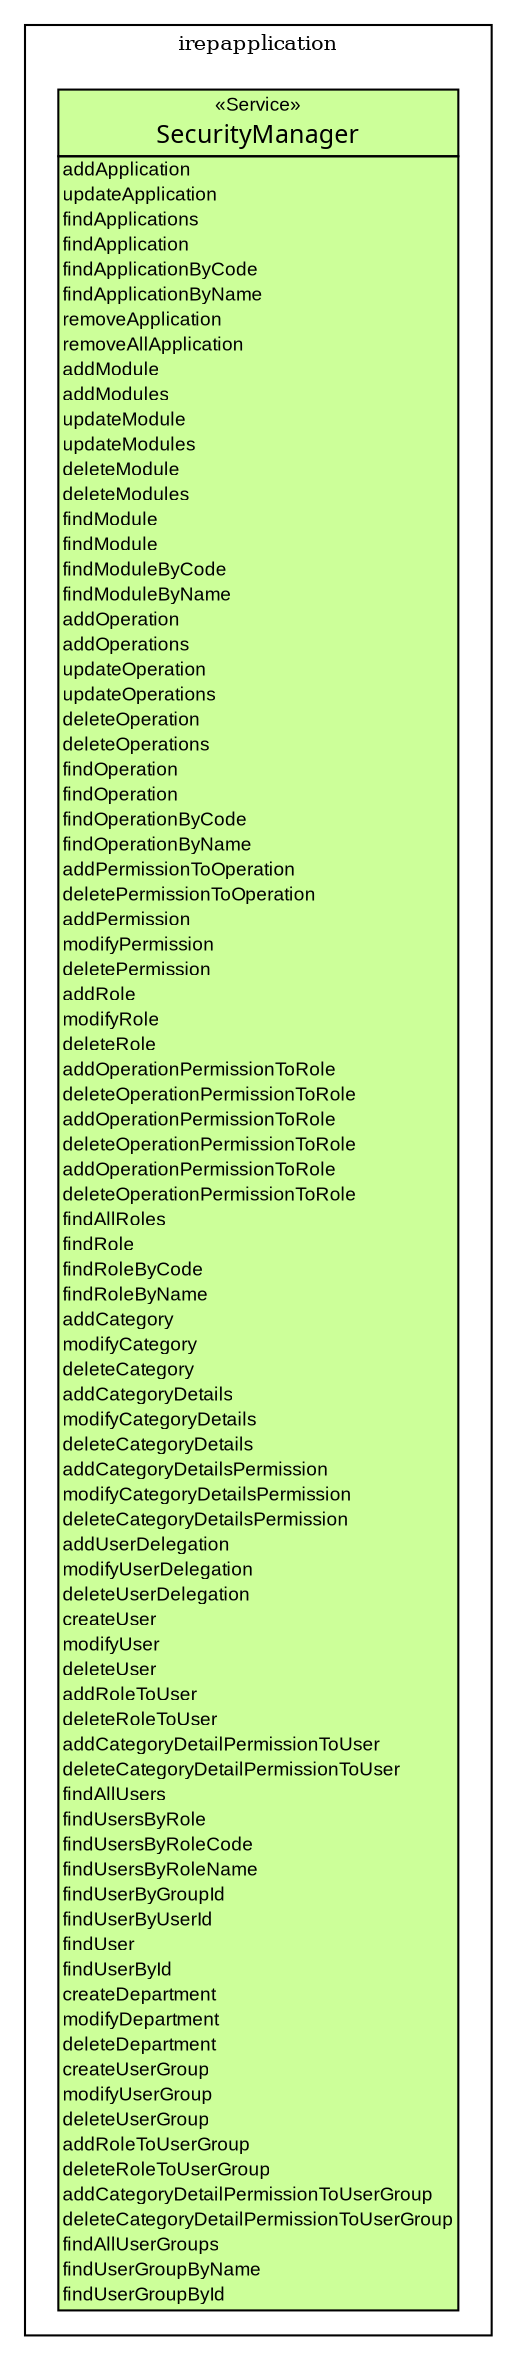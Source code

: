 
	
digraph G {             
	fontsize = 10        
	node [                          
		fontsize = 10                
		fontname="arial"
		shape=plaintext
	     ]        
	     
	edge [                            
		fontsize = 10        
	     ]        
	
	
	
		subgraph clusterirepapplication {
			label = "irepapplication"  
			
				
					
	SecurityManager [label=<<table border="0" cellborder="1" cellspacing="0" cellpadding="0" port="p" bgcolor="#CCFF99" >
	<tr><td>
	<table border="0" cellspacing="1" cellpadding="1">
		<tr><td> &laquo;Service&raquo; </td></tr>
		<tr><td><font face="arialbd"  point-size="12.0"> SecurityManager </font></td></tr>
	</table></td></tr>
		<tr><td>
			<table border="0" cellspacing="0" cellpadding="1">	
		
				<tr><td align="left">addApplication</td></tr>			

				<tr><td align="left">updateApplication</td></tr>			

				<tr><td align="left">findApplications</td></tr>			

				<tr><td align="left">findApplication</td></tr>			

				<tr><td align="left">findApplicationByCode</td></tr>			

				<tr><td align="left">findApplicationByName</td></tr>			

				<tr><td align="left">removeApplication</td></tr>			

				<tr><td align="left">removeAllApplication</td></tr>			

				<tr><td align="left">addModule</td></tr>			

				<tr><td align="left">addModules</td></tr>			

				<tr><td align="left">updateModule</td></tr>			

				<tr><td align="left">updateModules</td></tr>			

				<tr><td align="left">deleteModule</td></tr>			

				<tr><td align="left">deleteModules</td></tr>			

				<tr><td align="left">findModule</td></tr>			

				<tr><td align="left">findModule</td></tr>			

				<tr><td align="left">findModuleByCode</td></tr>			

				<tr><td align="left">findModuleByName</td></tr>			

				<tr><td align="left">addOperation</td></tr>			

				<tr><td align="left">addOperations</td></tr>			

				<tr><td align="left">updateOperation</td></tr>			

				<tr><td align="left">updateOperations</td></tr>			

				<tr><td align="left">deleteOperation</td></tr>			

				<tr><td align="left">deleteOperations</td></tr>			

				<tr><td align="left">findOperation</td></tr>			

				<tr><td align="left">findOperation</td></tr>			

				<tr><td align="left">findOperationByCode</td></tr>			

				<tr><td align="left">findOperationByName</td></tr>			

				<tr><td align="left">addPermissionToOperation</td></tr>			

				<tr><td align="left">deletePermissionToOperation</td></tr>			

				<tr><td align="left">addPermission</td></tr>			

				<tr><td align="left">modifyPermission</td></tr>			

				<tr><td align="left">deletePermission</td></tr>			

				<tr><td align="left">addRole</td></tr>			

				<tr><td align="left">modifyRole</td></tr>			

				<tr><td align="left">deleteRole</td></tr>			

				<tr><td align="left">addOperationPermissionToRole</td></tr>			

				<tr><td align="left">deleteOperationPermissionToRole</td></tr>			

				<tr><td align="left">addOperationPermissionToRole</td></tr>			

				<tr><td align="left">deleteOperationPermissionToRole</td></tr>			

				<tr><td align="left">addOperationPermissionToRole</td></tr>			

				<tr><td align="left">deleteOperationPermissionToRole</td></tr>			

				<tr><td align="left">findAllRoles</td></tr>			

				<tr><td align="left">findRole</td></tr>			

				<tr><td align="left">findRoleByCode</td></tr>			

				<tr><td align="left">findRoleByName</td></tr>			

				<tr><td align="left">addCategory</td></tr>			

				<tr><td align="left">modifyCategory</td></tr>			

				<tr><td align="left">deleteCategory</td></tr>			

				<tr><td align="left">addCategoryDetails</td></tr>			

				<tr><td align="left">modifyCategoryDetails</td></tr>			

				<tr><td align="left">deleteCategoryDetails</td></tr>			

				<tr><td align="left">addCategoryDetailsPermission</td></tr>			

				<tr><td align="left">modifyCategoryDetailsPermission</td></tr>			

				<tr><td align="left">deleteCategoryDetailsPermission</td></tr>			

				<tr><td align="left">addUserDelegation</td></tr>			

				<tr><td align="left">modifyUserDelegation</td></tr>			

				<tr><td align="left">deleteUserDelegation</td></tr>			

				<tr><td align="left">createUser</td></tr>			

				<tr><td align="left">modifyUser</td></tr>			

				<tr><td align="left">deleteUser</td></tr>			

				<tr><td align="left">addRoleToUser</td></tr>			

				<tr><td align="left">deleteRoleToUser</td></tr>			

				<tr><td align="left">addCategoryDetailPermissionToUser</td></tr>			

				<tr><td align="left">deleteCategoryDetailPermissionToUser</td></tr>			

				<tr><td align="left">findAllUsers</td></tr>			

				<tr><td align="left">findUsersByRole</td></tr>			

				<tr><td align="left">findUsersByRoleCode</td></tr>			

				<tr><td align="left">findUsersByRoleName</td></tr>			

				<tr><td align="left">findUserByGroupId</td></tr>			

				<tr><td align="left">findUserByUserId</td></tr>			

				<tr><td align="left">findUser</td></tr>			

				<tr><td align="left">findUserById</td></tr>			

				<tr><td align="left">createDepartment</td></tr>			

				<tr><td align="left">modifyDepartment</td></tr>			

				<tr><td align="left">deleteDepartment</td></tr>			

				<tr><td align="left">createUserGroup</td></tr>			

				<tr><td align="left">modifyUserGroup</td></tr>			

				<tr><td align="left">deleteUserGroup</td></tr>			

				<tr><td align="left">addRoleToUserGroup</td></tr>			

				<tr><td align="left">deleteRoleToUserGroup</td></tr>			

				<tr><td align="left">addCategoryDetailPermissionToUserGroup</td></tr>			

				<tr><td align="left">deleteCategoryDetailPermissionToUserGroup</td></tr>			

				<tr><td align="left">findAllUserGroups</td></tr>			

				<tr><td align="left">findUserGroupByName</td></tr>			

				<tr><td align="left">findUserGroupById</td></tr>			

			</table>		
		</td></tr>
	</table>>, fontname="arial", fontcolor="black", fontsize=9.0];

					
				
				
			
		}
	

	
		
	edge [arrowhead = "empty"]

		
		
	edge [arrowhead = "none"]

		





























































		
			
	
		edge [arrowtail="none" arrowhead = "open" headlabel = "" taillabel = "" style = "dashed"]
		
		
		
		
		
		
		
		
		
		
		
		
		
		
	

	

	

	

	

	

	

	

	

	

	

	

	

	

	

	

	

	

	

		
	
	
	}
	
